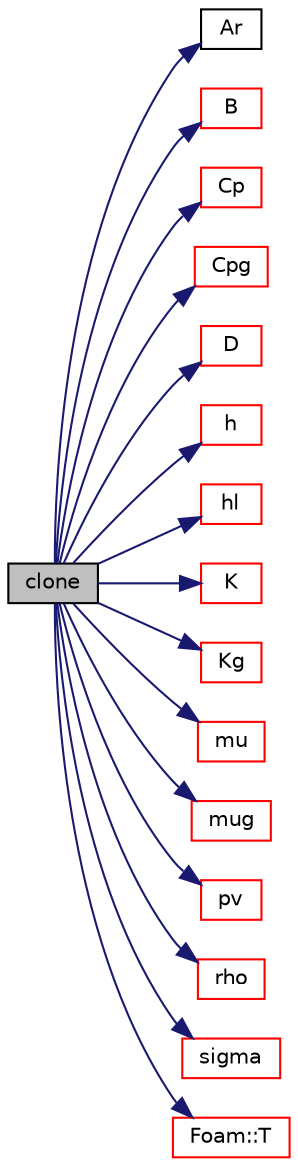 digraph "clone"
{
  bgcolor="transparent";
  edge [fontname="Helvetica",fontsize="10",labelfontname="Helvetica",labelfontsize="10"];
  node [fontname="Helvetica",fontsize="10",shape=record];
  rankdir="LR";
  Node1 [label="clone",height=0.2,width=0.4,color="black", fillcolor="grey75", style="filled", fontcolor="black"];
  Node1 -> Node2 [color="midnightblue",fontsize="10",style="solid",fontname="Helvetica"];
  Node2 [label="Ar",height=0.2,width=0.4,color="black",URL="$a00065.html#a0927bc66dd6cbff1fe06b7882b9db3ce",tooltip="Construct null. "];
  Node1 -> Node3 [color="midnightblue",fontsize="10",style="solid",fontname="Helvetica"];
  Node3 [label="B",height=0.2,width=0.4,color="red",URL="$a00065.html#a9537091a91c8022dc180b65dc8ae2b25",tooltip="Second Virial Coefficient [m^3/kg]. "];
  Node1 -> Node4 [color="midnightblue",fontsize="10",style="solid",fontname="Helvetica"];
  Node4 [label="Cp",height=0.2,width=0.4,color="red",URL="$a00065.html#a4dbacda54553c7d90a40bb3e93d8e989",tooltip="Liquid heat capacity [J/(kg K)]. "];
  Node1 -> Node5 [color="midnightblue",fontsize="10",style="solid",fontname="Helvetica"];
  Node5 [label="Cpg",height=0.2,width=0.4,color="red",URL="$a00065.html#a4c1732e4d00185095b9cdd983b0adaeb",tooltip="Ideal gas heat capacity [J/(kg K)]. "];
  Node1 -> Node6 [color="midnightblue",fontsize="10",style="solid",fontname="Helvetica"];
  Node6 [label="D",height=0.2,width=0.4,color="red",URL="$a00065.html#add8e22162a46b1ce0fe68d3648219157",tooltip="Vapour diffussivity [m2/s]. "];
  Node1 -> Node7 [color="midnightblue",fontsize="10",style="solid",fontname="Helvetica"];
  Node7 [label="h",height=0.2,width=0.4,color="red",URL="$a00065.html#abcbc515d32dd22b7965bc0659b0dcb8b",tooltip="Liquid Enthalpy [J/(kg)]. "];
  Node1 -> Node8 [color="midnightblue",fontsize="10",style="solid",fontname="Helvetica"];
  Node8 [label="hl",height=0.2,width=0.4,color="red",URL="$a00065.html#a6e971d930c759e990b927baa520d246d",tooltip="Heat of vapourisation [J/kg]. "];
  Node1 -> Node9 [color="midnightblue",fontsize="10",style="solid",fontname="Helvetica"];
  Node9 [label="K",height=0.2,width=0.4,color="red",URL="$a00065.html#af8bc8cf9f1b34f18147d937a4441d204",tooltip="Liquid thermal conductivity [W/(m K)]. "];
  Node1 -> Node10 [color="midnightblue",fontsize="10",style="solid",fontname="Helvetica"];
  Node10 [label="Kg",height=0.2,width=0.4,color="red",URL="$a00065.html#ace88ddab5a0f4bf81d113a7a56e7c159",tooltip="Vapour thermal conductivity [W/(m K)]. "];
  Node1 -> Node11 [color="midnightblue",fontsize="10",style="solid",fontname="Helvetica"];
  Node11 [label="mu",height=0.2,width=0.4,color="red",URL="$a00065.html#ad21399bd4864464044ae0f9f3d926e51",tooltip="Liquid viscosity [Pa s]. "];
  Node1 -> Node12 [color="midnightblue",fontsize="10",style="solid",fontname="Helvetica"];
  Node12 [label="mug",height=0.2,width=0.4,color="red",URL="$a00065.html#a53dda807da2c7b8a72a337d356ded193",tooltip="Vapour viscosity [Pa s]. "];
  Node1 -> Node13 [color="midnightblue",fontsize="10",style="solid",fontname="Helvetica"];
  Node13 [label="pv",height=0.2,width=0.4,color="red",URL="$a00065.html#a5260d9b7d16fe83c9e77a099f8b3ce3b",tooltip="Vapour pressure [Pa]. "];
  Node1 -> Node14 [color="midnightblue",fontsize="10",style="solid",fontname="Helvetica"];
  Node14 [label="rho",height=0.2,width=0.4,color="red",URL="$a00065.html#a359d9102401045ba4fa2c2a4aecfca71",tooltip="Liquid density [kg/m^3]. "];
  Node1 -> Node15 [color="midnightblue",fontsize="10",style="solid",fontname="Helvetica"];
  Node15 [label="sigma",height=0.2,width=0.4,color="red",URL="$a00065.html#a79a6e6a467d5be79c5a6ab6d3f42dd71",tooltip="Surface tension [N/m]. "];
  Node1 -> Node16 [color="midnightblue",fontsize="10",style="solid",fontname="Helvetica"];
  Node16 [label="Foam::T",height=0.2,width=0.4,color="red",URL="$a10758.html#ae57fda0abb14bb0944947c463c6e09d4"];
}
